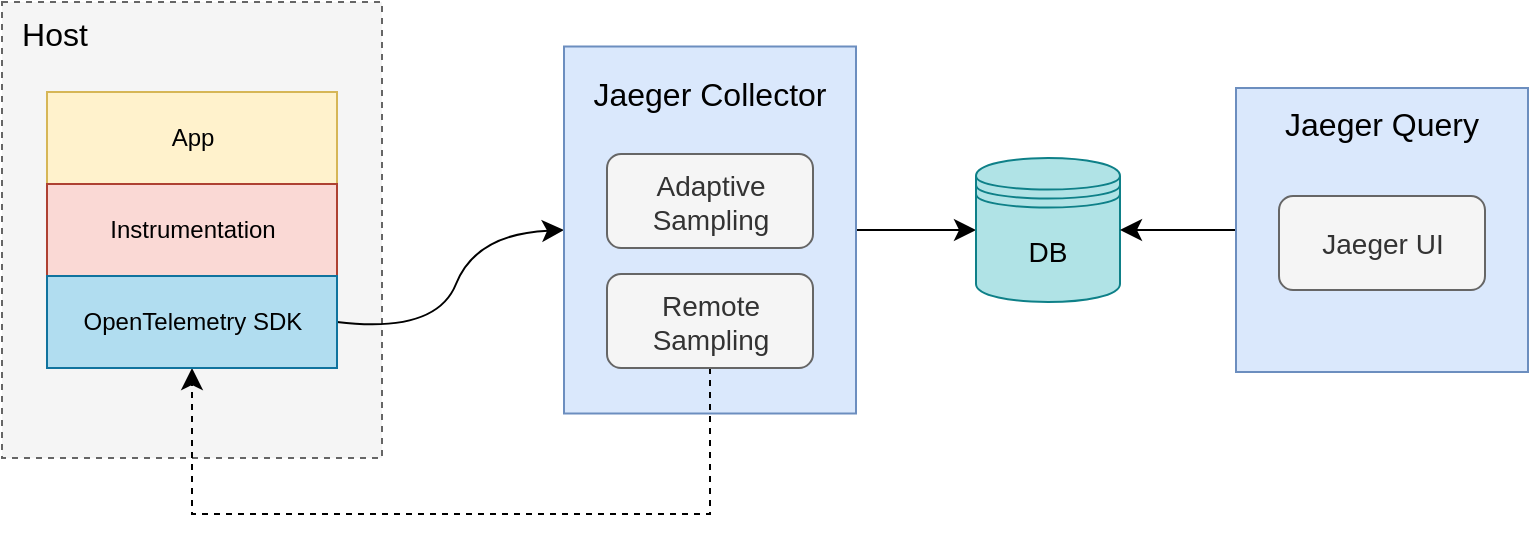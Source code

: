 <mxfile version="24.2.5" type="device">
  <diagram name="Page-1" id="1nIQndOr0USlizJHVGTK">
    <mxGraphModel dx="642" dy="538" grid="1" gridSize="10" guides="1" tooltips="1" connect="1" arrows="1" fold="1" page="0" pageScale="1" pageWidth="827" pageHeight="1169" math="0" shadow="0">
      <root>
        <mxCell id="0" />
        <mxCell id="1" parent="0" />
        <mxCell id="FoEH6eGp8BJDueN6xU9j-1" value="" style="rounded=0;whiteSpace=wrap;html=1;dashed=1;fillColor=#f5f5f5;fontColor=#333333;strokeColor=#666666;" vertex="1" parent="1">
          <mxGeometry x="53" y="164" width="190" height="228" as="geometry" />
        </mxCell>
        <mxCell id="FoEH6eGp8BJDueN6xU9j-2" value="Host" style="text;html=1;align=center;verticalAlign=middle;resizable=0;points=[];autosize=1;strokeColor=none;fillColor=none;fontSize=16;" vertex="1" parent="1">
          <mxGeometry x="53" y="164" width="51" height="31" as="geometry" />
        </mxCell>
        <mxCell id="FoEH6eGp8BJDueN6xU9j-19" style="edgeStyle=none;curved=1;rounded=0;orthogonalLoop=1;jettySize=auto;html=1;exitX=1;exitY=0.5;exitDx=0;exitDy=0;entryX=0;entryY=0.5;entryDx=0;entryDy=0;fontSize=12;startSize=8;endSize=8;" edge="1" parent="1" source="FoEH6eGp8BJDueN6xU9j-5" target="FoEH6eGp8BJDueN6xU9j-8">
          <mxGeometry relative="1" as="geometry">
            <Array as="points">
              <mxPoint x="270" y="330" />
              <mxPoint x="290" y="280" />
            </Array>
          </mxGeometry>
        </mxCell>
        <mxCell id="FoEH6eGp8BJDueN6xU9j-7" value="App" style="rounded=0;whiteSpace=wrap;html=1;fillColor=#fff2cc;strokeColor=#d6b656;" vertex="1" parent="1">
          <mxGeometry x="75.5" y="209" width="145" height="46" as="geometry" />
        </mxCell>
        <mxCell id="FoEH6eGp8BJDueN6xU9j-15" style="edgeStyle=none;curved=1;rounded=0;orthogonalLoop=1;jettySize=auto;html=1;entryX=0;entryY=0.5;entryDx=0;entryDy=0;fontSize=12;startSize=8;endSize=8;" edge="1" parent="1" source="FoEH6eGp8BJDueN6xU9j-8" target="FoEH6eGp8BJDueN6xU9j-9">
          <mxGeometry relative="1" as="geometry" />
        </mxCell>
        <mxCell id="FoEH6eGp8BJDueN6xU9j-8" value="" style="rounded=0;whiteSpace=wrap;html=1;fillColor=#dae8fc;strokeColor=#6c8ebf;" vertex="1" parent="1">
          <mxGeometry x="334" y="186.25" width="146" height="183.5" as="geometry" />
        </mxCell>
        <mxCell id="FoEH6eGp8BJDueN6xU9j-9" value="DB" style="shape=datastore;whiteSpace=wrap;html=1;fillColor=#b0e3e6;strokeColor=#0e8088;fontSize=14;" vertex="1" parent="1">
          <mxGeometry x="540" y="242" width="72" height="72" as="geometry" />
        </mxCell>
        <mxCell id="FoEH6eGp8BJDueN6xU9j-10" value="Jaeger&amp;nbsp;&lt;span style=&quot;background-color: initial;&quot;&gt;Collector&lt;/span&gt;" style="text;html=1;align=center;verticalAlign=middle;whiteSpace=wrap;rounded=0;fontSize=16;" vertex="1" parent="1">
          <mxGeometry x="334" y="195" width="146" height="30" as="geometry" />
        </mxCell>
        <mxCell id="FoEH6eGp8BJDueN6xU9j-14" style="edgeStyle=none;curved=1;rounded=0;orthogonalLoop=1;jettySize=auto;html=1;exitX=0;exitY=0.5;exitDx=0;exitDy=0;entryX=1;entryY=0.5;entryDx=0;entryDy=0;fontSize=12;startSize=8;endSize=8;" edge="1" parent="1" source="FoEH6eGp8BJDueN6xU9j-12" target="FoEH6eGp8BJDueN6xU9j-9">
          <mxGeometry relative="1" as="geometry" />
        </mxCell>
        <mxCell id="FoEH6eGp8BJDueN6xU9j-12" value="" style="rounded=0;whiteSpace=wrap;html=1;fillColor=#dae8fc;strokeColor=#6c8ebf;" vertex="1" parent="1">
          <mxGeometry x="670" y="207" width="146" height="142" as="geometry" />
        </mxCell>
        <mxCell id="FoEH6eGp8BJDueN6xU9j-13" value="Jaeger&amp;nbsp;&lt;span style=&quot;background-color: initial;&quot;&gt;Query&lt;/span&gt;" style="text;html=1;align=center;verticalAlign=middle;whiteSpace=wrap;rounded=0;fontSize=16;" vertex="1" parent="1">
          <mxGeometry x="670" y="210" width="146" height="30" as="geometry" />
        </mxCell>
        <mxCell id="FoEH6eGp8BJDueN6xU9j-11" value="Jaeger UI" style="rounded=1;whiteSpace=wrap;html=1;fillColor=#f5f5f5;strokeColor=#666666;fontColor=#333333;fontSize=14;" vertex="1" parent="1">
          <mxGeometry x="691.5" y="261" width="103" height="47" as="geometry" />
        </mxCell>
        <mxCell id="FoEH6eGp8BJDueN6xU9j-16" value="Adaptive Sampling" style="rounded=1;whiteSpace=wrap;html=1;fillColor=#f5f5f5;strokeColor=#666666;fontColor=#333333;fontSize=14;" vertex="1" parent="1">
          <mxGeometry x="355.5" y="240" width="103" height="47" as="geometry" />
        </mxCell>
        <mxCell id="FoEH6eGp8BJDueN6xU9j-18" style="edgeStyle=none;curved=0;rounded=0;orthogonalLoop=1;jettySize=auto;html=1;exitX=0.5;exitY=1;exitDx=0;exitDy=0;entryX=0.5;entryY=1;entryDx=0;entryDy=0;fontSize=12;startSize=8;endSize=8;dashed=1;" edge="1" parent="1" source="FoEH6eGp8BJDueN6xU9j-17" target="FoEH6eGp8BJDueN6xU9j-5">
          <mxGeometry relative="1" as="geometry">
            <Array as="points">
              <mxPoint x="407" y="420" />
              <mxPoint x="148" y="420" />
            </Array>
          </mxGeometry>
        </mxCell>
        <mxCell id="FoEH6eGp8BJDueN6xU9j-17" value="Remote Sampling" style="rounded=1;whiteSpace=wrap;html=1;fillColor=#f5f5f5;strokeColor=#666666;fontColor=#333333;fontSize=14;" vertex="1" parent="1">
          <mxGeometry x="355.5" y="300" width="103" height="47" as="geometry" />
        </mxCell>
        <mxCell id="FoEH6eGp8BJDueN6xU9j-6" value="Instrumentation" style="rounded=0;whiteSpace=wrap;html=1;fillColor=#fad9d5;strokeColor=#ae4132;" vertex="1" parent="1">
          <mxGeometry x="75.5" y="255" width="145" height="46" as="geometry" />
        </mxCell>
        <mxCell id="FoEH6eGp8BJDueN6xU9j-5" value="OpenTelemetry SDK" style="rounded=0;whiteSpace=wrap;html=1;fillColor=#b1ddf0;strokeColor=#10739e;" vertex="1" parent="1">
          <mxGeometry x="75.5" y="301" width="145" height="46" as="geometry" />
        </mxCell>
      </root>
    </mxGraphModel>
  </diagram>
</mxfile>
